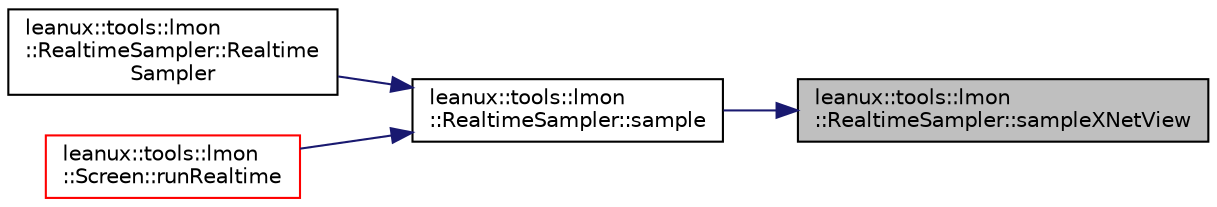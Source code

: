 digraph "leanux::tools::lmon::RealtimeSampler::sampleXNetView"
{
 // LATEX_PDF_SIZE
  bgcolor="transparent";
  edge [fontname="Helvetica",fontsize="10",labelfontname="Helvetica",labelfontsize="10"];
  node [fontname="Helvetica",fontsize="10",shape=record];
  rankdir="RL";
  Node1 [label="leanux::tools::lmon\l::RealtimeSampler::sampleXNetView",height=0.2,width=0.4,color="black", fillcolor="grey75", style="filled", fontcolor="black",tooltip=" "];
  Node1 -> Node2 [dir="back",color="midnightblue",fontsize="10",style="solid",fontname="Helvetica"];
  Node2 [label="leanux::tools::lmon\l::RealtimeSampler::sample",height=0.2,width=0.4,color="black",URL="$classleanux_1_1tools_1_1lmon_1_1RealtimeSampler.html#a9522a4a46961eb4f75d3207da1efd07f",tooltip="Sample a snapshot."];
  Node2 -> Node3 [dir="back",color="midnightblue",fontsize="10",style="solid",fontname="Helvetica"];
  Node3 [label="leanux::tools::lmon\l::RealtimeSampler::Realtime\lSampler",height=0.2,width=0.4,color="black",URL="$classleanux_1_1tools_1_1lmon_1_1RealtimeSampler.html#a792fec91ecc8ca43919fbab7e89cd840",tooltip="Constructor."];
  Node2 -> Node4 [dir="back",color="midnightblue",fontsize="10",style="solid",fontname="Helvetica"];
  Node4 [label="leanux::tools::lmon\l::Screen::runRealtime",height=0.2,width=0.4,color="red",URL="$classleanux_1_1tools_1_1lmon_1_1Screen.html#aa3dfc925603031c15d1cd88405ca3c11",tooltip="Run the Screen in realtime mode."];
}

